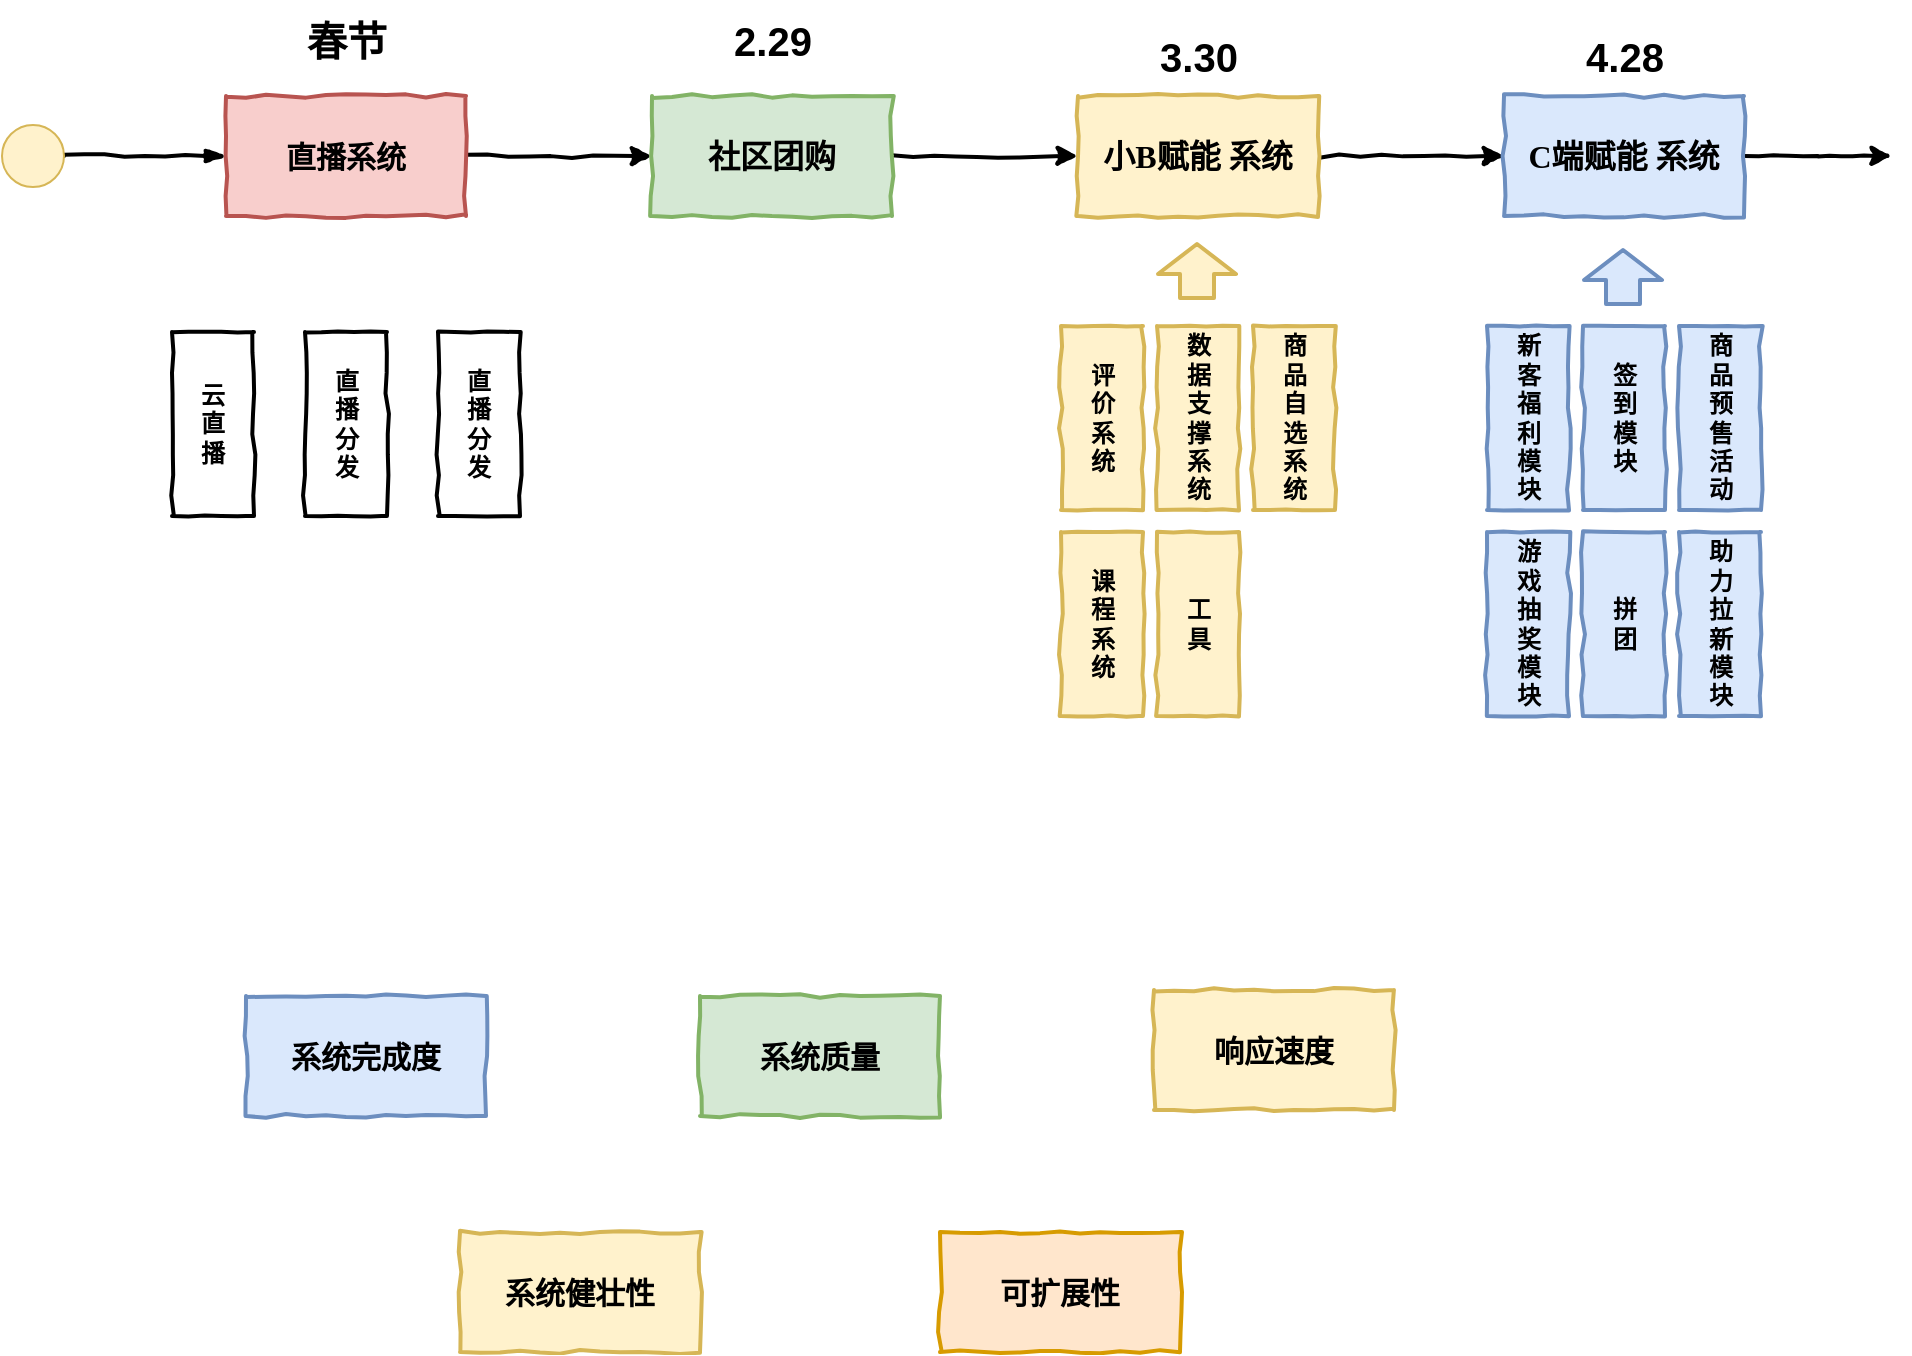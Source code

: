 <mxfile version="12.4.8" type="github">
  <diagram id="pLV6onTq9MskJ5aBiYJS" name="第 1 页">
    <mxGraphModel dx="1554" dy="803" grid="0" gridSize="10" guides="1" tooltips="1" connect="1" arrows="1" fold="1" page="1" pageScale="1" pageWidth="10000" pageHeight="10000" math="0" shadow="0">
      <root>
        <mxCell id="0"/>
        <mxCell id="1" parent="0"/>
        <mxCell id="ddoem9WI20h3io4MgGZ3-11" style="edgeStyle=orthogonalEdgeStyle;rounded=0;orthogonalLoop=1;jettySize=auto;html=1;exitX=1;exitY=0.5;exitDx=0;exitDy=0;entryX=0;entryY=0.5;entryDx=0;entryDy=0;comic=1;strokeWidth=2;" edge="1" parent="1" source="ddoem9WI20h3io4MgGZ3-3" target="ddoem9WI20h3io4MgGZ3-9">
          <mxGeometry relative="1" as="geometry"/>
        </mxCell>
        <mxCell id="ddoem9WI20h3io4MgGZ3-3" value="&lt;font style=&quot;font-size: 15px&quot;&gt;直播系统&lt;/font&gt;" style="html=1;whiteSpace=wrap;comic=1;strokeWidth=2;fontFamily=Comic Sans MS;fontStyle=1;fillColor=#f8cecc;strokeColor=#b85450;" vertex="1" parent="1">
          <mxGeometry x="386" y="321" width="120" height="60" as="geometry"/>
        </mxCell>
        <mxCell id="ddoem9WI20h3io4MgGZ3-4" value="" style="rounded=0;comic=1;strokeWidth=2;endArrow=blockThin;html=1;fontFamily=Comic Sans MS;fontStyle=1;entryX=0;entryY=0.5;entryDx=0;entryDy=0;exitX=1;exitY=0.5;exitDx=0;exitDy=0;" edge="1" parent="1" source="ddoem9WI20h3io4MgGZ3-5" target="ddoem9WI20h3io4MgGZ3-3">
          <mxGeometry width="50" height="50" relative="1" as="geometry">
            <mxPoint x="254" y="351" as="sourcePoint"/>
            <mxPoint x="219" y="378" as="targetPoint"/>
          </mxGeometry>
        </mxCell>
        <mxCell id="ddoem9WI20h3io4MgGZ3-5" value="" style="ellipse;whiteSpace=wrap;html=1;aspect=fixed;fillColor=#fff2cc;strokeColor=#d6b656;" vertex="1" parent="1">
          <mxGeometry x="274" y="335.5" width="31" height="31" as="geometry"/>
        </mxCell>
        <mxCell id="ddoem9WI20h3io4MgGZ3-8" value="&lt;font style=&quot;font-size: 20px&quot;&gt;春节&lt;/font&gt;" style="text;strokeColor=none;fillColor=none;html=1;fontSize=24;fontStyle=1;verticalAlign=middle;align=center;" vertex="1" parent="1">
          <mxGeometry x="396" y="273" width="100" height="40" as="geometry"/>
        </mxCell>
        <mxCell id="ddoem9WI20h3io4MgGZ3-14" style="edgeStyle=orthogonalEdgeStyle;rounded=0;comic=1;orthogonalLoop=1;jettySize=auto;html=1;exitX=1;exitY=0.5;exitDx=0;exitDy=0;entryX=0;entryY=0.5;entryDx=0;entryDy=0;strokeWidth=2;" edge="1" parent="1" source="ddoem9WI20h3io4MgGZ3-9" target="ddoem9WI20h3io4MgGZ3-12">
          <mxGeometry relative="1" as="geometry"/>
        </mxCell>
        <mxCell id="ddoem9WI20h3io4MgGZ3-9" value="&lt;font style=&quot;font-size: 16px&quot;&gt;社区团购&lt;/font&gt;" style="html=1;whiteSpace=wrap;comic=1;strokeWidth=2;fontFamily=Comic Sans MS;fontStyle=1;fillColor=#d5e8d4;strokeColor=#82b366;" vertex="1" parent="1">
          <mxGeometry x="599" y="321" width="120" height="60" as="geometry"/>
        </mxCell>
        <mxCell id="ddoem9WI20h3io4MgGZ3-10" value="&lt;font style=&quot;font-size: 20px&quot;&gt;2.29&lt;/font&gt;" style="text;strokeColor=none;fillColor=none;html=1;fontSize=24;fontStyle=1;verticalAlign=middle;align=center;" vertex="1" parent="1">
          <mxGeometry x="609" y="273" width="100" height="40" as="geometry"/>
        </mxCell>
        <mxCell id="ddoem9WI20h3io4MgGZ3-16" style="edgeStyle=orthogonalEdgeStyle;rounded=0;comic=1;orthogonalLoop=1;jettySize=auto;html=1;exitX=1;exitY=0.5;exitDx=0;exitDy=0;entryX=0;entryY=0.5;entryDx=0;entryDy=0;strokeWidth=2;" edge="1" parent="1" source="ddoem9WI20h3io4MgGZ3-12" target="ddoem9WI20h3io4MgGZ3-15">
          <mxGeometry relative="1" as="geometry"/>
        </mxCell>
        <mxCell id="ddoem9WI20h3io4MgGZ3-12" value="&lt;font style=&quot;font-size: 16px&quot;&gt;小B赋能 系统&lt;/font&gt;" style="html=1;whiteSpace=wrap;comic=1;strokeWidth=2;fontFamily=Comic Sans MS;fontStyle=1;fillColor=#fff2cc;strokeColor=#d6b656;" vertex="1" parent="1">
          <mxGeometry x="812" y="321" width="120" height="60" as="geometry"/>
        </mxCell>
        <mxCell id="ddoem9WI20h3io4MgGZ3-13" value="&lt;font style=&quot;font-size: 20px&quot;&gt;3.30&lt;br&gt;&lt;/font&gt;" style="text;strokeColor=none;fillColor=none;html=1;fontSize=24;fontStyle=1;verticalAlign=middle;align=center;" vertex="1" parent="1">
          <mxGeometry x="822" y="281" width="100" height="40" as="geometry"/>
        </mxCell>
        <mxCell id="ddoem9WI20h3io4MgGZ3-18" style="edgeStyle=orthogonalEdgeStyle;rounded=0;comic=1;orthogonalLoop=1;jettySize=auto;html=1;exitX=1;exitY=0.5;exitDx=0;exitDy=0;strokeWidth=2;" edge="1" parent="1" source="ddoem9WI20h3io4MgGZ3-15">
          <mxGeometry relative="1" as="geometry">
            <mxPoint x="1219" y="351" as="targetPoint"/>
          </mxGeometry>
        </mxCell>
        <mxCell id="ddoem9WI20h3io4MgGZ3-15" value="&lt;font style=&quot;font-size: 16px&quot;&gt;C端赋能 系统&lt;/font&gt;" style="html=1;whiteSpace=wrap;comic=1;strokeWidth=2;fontFamily=Comic Sans MS;fontStyle=1;fillColor=#dae8fc;strokeColor=#6c8ebf;" vertex="1" parent="1">
          <mxGeometry x="1025" y="321" width="120" height="60" as="geometry"/>
        </mxCell>
        <mxCell id="ddoem9WI20h3io4MgGZ3-17" value="&lt;font style=&quot;font-size: 20px&quot;&gt;4.28&lt;br&gt;&lt;/font&gt;" style="text;strokeColor=none;fillColor=none;html=1;fontSize=24;fontStyle=1;verticalAlign=middle;align=center;" vertex="1" parent="1">
          <mxGeometry x="1035" y="281" width="100" height="40" as="geometry"/>
        </mxCell>
        <mxCell id="ddoem9WI20h3io4MgGZ3-19" value="云&lt;br&gt;直&lt;br&gt;播" style="html=1;whiteSpace=wrap;comic=1;strokeWidth=2;fontFamily=Comic Sans MS;fontStyle=1;" vertex="1" parent="1">
          <mxGeometry x="359" y="439" width="41" height="92" as="geometry"/>
        </mxCell>
        <mxCell id="ddoem9WI20h3io4MgGZ3-20" value="直&lt;br&gt;播&lt;br&gt;分&lt;br&gt;发" style="html=1;whiteSpace=wrap;comic=1;strokeWidth=2;fontFamily=Comic Sans MS;fontStyle=1;" vertex="1" parent="1">
          <mxGeometry x="425.5" y="439" width="41" height="92" as="geometry"/>
        </mxCell>
        <mxCell id="ddoem9WI20h3io4MgGZ3-21" value="直&lt;br&gt;播&lt;br&gt;分&lt;br&gt;发" style="html=1;whiteSpace=wrap;comic=1;strokeWidth=2;fontFamily=Comic Sans MS;fontStyle=1;" vertex="1" parent="1">
          <mxGeometry x="492" y="439" width="41" height="92" as="geometry"/>
        </mxCell>
        <mxCell id="ddoem9WI20h3io4MgGZ3-22" value="&lt;font style=&quot;font-size: 15px&quot;&gt;系统完成度&lt;/font&gt;" style="html=1;whiteSpace=wrap;comic=1;strokeWidth=2;fontFamily=Comic Sans MS;fontStyle=1;fillColor=#dae8fc;strokeColor=#6c8ebf;" vertex="1" parent="1">
          <mxGeometry x="396" y="771" width="120" height="60" as="geometry"/>
        </mxCell>
        <mxCell id="ddoem9WI20h3io4MgGZ3-23" value="&lt;font style=&quot;font-size: 15px&quot;&gt;系统质量&lt;/font&gt;" style="html=1;whiteSpace=wrap;comic=1;strokeWidth=2;fontFamily=Comic Sans MS;fontStyle=1;fillColor=#d5e8d4;strokeColor=#82b366;" vertex="1" parent="1">
          <mxGeometry x="623" y="771" width="120" height="60" as="geometry"/>
        </mxCell>
        <mxCell id="ddoem9WI20h3io4MgGZ3-24" value="&lt;font style=&quot;font-size: 15px&quot;&gt;响应速度&lt;/font&gt;" style="html=1;whiteSpace=wrap;comic=1;strokeWidth=2;fontFamily=Comic Sans MS;fontStyle=1;fillColor=#fff2cc;strokeColor=#d6b656;" vertex="1" parent="1">
          <mxGeometry x="850" y="768" width="120" height="60" as="geometry"/>
        </mxCell>
        <mxCell id="ddoem9WI20h3io4MgGZ3-25" value="&lt;font style=&quot;font-size: 15px&quot;&gt;系统健壮性&lt;/font&gt;" style="html=1;whiteSpace=wrap;comic=1;strokeWidth=2;fontFamily=Comic Sans MS;fontStyle=1;fillColor=#fff2cc;strokeColor=#d6b656;" vertex="1" parent="1">
          <mxGeometry x="503" y="889" width="120" height="60" as="geometry"/>
        </mxCell>
        <mxCell id="ddoem9WI20h3io4MgGZ3-26" value="&lt;font style=&quot;font-size: 15px&quot;&gt;可扩展性&lt;/font&gt;" style="html=1;whiteSpace=wrap;comic=1;strokeWidth=2;fontFamily=Comic Sans MS;fontStyle=1;fillColor=#ffe6cc;strokeColor=#d79b00;" vertex="1" parent="1">
          <mxGeometry x="743" y="889" width="120" height="60" as="geometry"/>
        </mxCell>
        <mxCell id="ddoem9WI20h3io4MgGZ3-27" value="评&lt;br&gt;价&lt;br&gt;系&lt;br&gt;统" style="html=1;whiteSpace=wrap;comic=1;strokeWidth=2;fontFamily=Comic Sans MS;fontStyle=1;fillColor=#fff2cc;strokeColor=#d6b656;" vertex="1" parent="1">
          <mxGeometry x="803.5" y="436" width="41" height="92" as="geometry"/>
        </mxCell>
        <mxCell id="ddoem9WI20h3io4MgGZ3-28" value="数&lt;br&gt;据&lt;br&gt;支&lt;br&gt;撑&lt;br&gt;系&lt;br&gt;统" style="html=1;whiteSpace=wrap;comic=1;strokeWidth=2;fontFamily=Comic Sans MS;fontStyle=1;fillColor=#fff2cc;strokeColor=#d6b656;" vertex="1" parent="1">
          <mxGeometry x="851.5" y="436" width="41" height="92" as="geometry"/>
        </mxCell>
        <mxCell id="ddoem9WI20h3io4MgGZ3-29" value="商&lt;br&gt;品&lt;br&gt;自&lt;br&gt;选&lt;br&gt;系&lt;br&gt;统" style="html=1;whiteSpace=wrap;comic=1;strokeWidth=2;fontFamily=Comic Sans MS;fontStyle=1;fillColor=#fff2cc;strokeColor=#d6b656;" vertex="1" parent="1">
          <mxGeometry x="899.5" y="436" width="41" height="92" as="geometry"/>
        </mxCell>
        <mxCell id="ddoem9WI20h3io4MgGZ3-30" value="课&lt;br&gt;程&lt;br&gt;系&lt;br&gt;统" style="html=1;whiteSpace=wrap;comic=1;strokeWidth=2;fontFamily=Comic Sans MS;fontStyle=1;fillColor=#fff2cc;strokeColor=#d6b656;" vertex="1" parent="1">
          <mxGeometry x="803.5" y="539" width="41" height="92" as="geometry"/>
        </mxCell>
        <mxCell id="ddoem9WI20h3io4MgGZ3-31" value="工&lt;br&gt;具" style="html=1;whiteSpace=wrap;comic=1;strokeWidth=2;fontFamily=Comic Sans MS;fontStyle=1;fillColor=#fff2cc;strokeColor=#d6b656;" vertex="1" parent="1">
          <mxGeometry x="851.5" y="539" width="41" height="92" as="geometry"/>
        </mxCell>
        <mxCell id="ddoem9WI20h3io4MgGZ3-32" value="" style="shape=flexArrow;endArrow=classic;html=1;strokeWidth=2;width=16;endSize=4.33;fillColor=#fff2cc;strokeColor=#d6b656;" edge="1" parent="1">
          <mxGeometry width="50" height="50" relative="1" as="geometry">
            <mxPoint x="871.5" y="423" as="sourcePoint"/>
            <mxPoint x="871.5" y="394" as="targetPoint"/>
          </mxGeometry>
        </mxCell>
        <mxCell id="ddoem9WI20h3io4MgGZ3-35" value="新&lt;br&gt;客&lt;br&gt;福&lt;br&gt;利&lt;br&gt;模&lt;br&gt;块" style="html=1;whiteSpace=wrap;comic=1;strokeWidth=2;fontFamily=Comic Sans MS;fontStyle=1;fillColor=#dae8fc;strokeColor=#6c8ebf;" vertex="1" parent="1">
          <mxGeometry x="1016.5" y="436" width="41" height="92" as="geometry"/>
        </mxCell>
        <mxCell id="ddoem9WI20h3io4MgGZ3-36" value="签&lt;br&gt;到&lt;br&gt;模&lt;br&gt;块" style="html=1;whiteSpace=wrap;comic=1;strokeWidth=2;fontFamily=Comic Sans MS;fontStyle=1;fillColor=#dae8fc;strokeColor=#6c8ebf;" vertex="1" parent="1">
          <mxGeometry x="1064.5" y="436" width="41" height="92" as="geometry"/>
        </mxCell>
        <mxCell id="ddoem9WI20h3io4MgGZ3-37" value="商&lt;br&gt;品&lt;br&gt;预&lt;br&gt;售&lt;br&gt;活&lt;br&gt;动" style="html=1;whiteSpace=wrap;comic=1;strokeWidth=2;fontFamily=Comic Sans MS;fontStyle=1;fillColor=#dae8fc;strokeColor=#6c8ebf;" vertex="1" parent="1">
          <mxGeometry x="1112.5" y="436" width="41" height="92" as="geometry"/>
        </mxCell>
        <mxCell id="ddoem9WI20h3io4MgGZ3-38" value="游&lt;br&gt;戏&lt;br&gt;抽&lt;br&gt;奖&lt;br&gt;模&lt;br&gt;块" style="html=1;whiteSpace=wrap;comic=1;strokeWidth=2;fontFamily=Comic Sans MS;fontStyle=1;fillColor=#dae8fc;strokeColor=#6c8ebf;" vertex="1" parent="1">
          <mxGeometry x="1016.5" y="539" width="41" height="92" as="geometry"/>
        </mxCell>
        <mxCell id="ddoem9WI20h3io4MgGZ3-39" value="拼&lt;br&gt;团" style="html=1;whiteSpace=wrap;comic=1;strokeWidth=2;fontFamily=Comic Sans MS;fontStyle=1;fillColor=#dae8fc;strokeColor=#6c8ebf;" vertex="1" parent="1">
          <mxGeometry x="1064.5" y="539" width="41" height="92" as="geometry"/>
        </mxCell>
        <mxCell id="ddoem9WI20h3io4MgGZ3-40" value="助&lt;br&gt;力&lt;br&gt;拉&lt;br&gt;新&lt;br&gt;模&lt;br&gt;块" style="html=1;whiteSpace=wrap;comic=1;strokeWidth=2;fontFamily=Comic Sans MS;fontStyle=1;fillColor=#dae8fc;strokeColor=#6c8ebf;" vertex="1" parent="1">
          <mxGeometry x="1112.5" y="539" width="41" height="92" as="geometry"/>
        </mxCell>
        <mxCell id="ddoem9WI20h3io4MgGZ3-41" value="" style="shape=flexArrow;endArrow=classic;html=1;strokeWidth=2;width=16;endSize=4.33;fillColor=#dae8fc;strokeColor=#6c8ebf;" edge="1" parent="1">
          <mxGeometry width="50" height="50" relative="1" as="geometry">
            <mxPoint x="1084.5" y="426" as="sourcePoint"/>
            <mxPoint x="1084.5" y="397" as="targetPoint"/>
          </mxGeometry>
        </mxCell>
      </root>
    </mxGraphModel>
  </diagram>
</mxfile>
